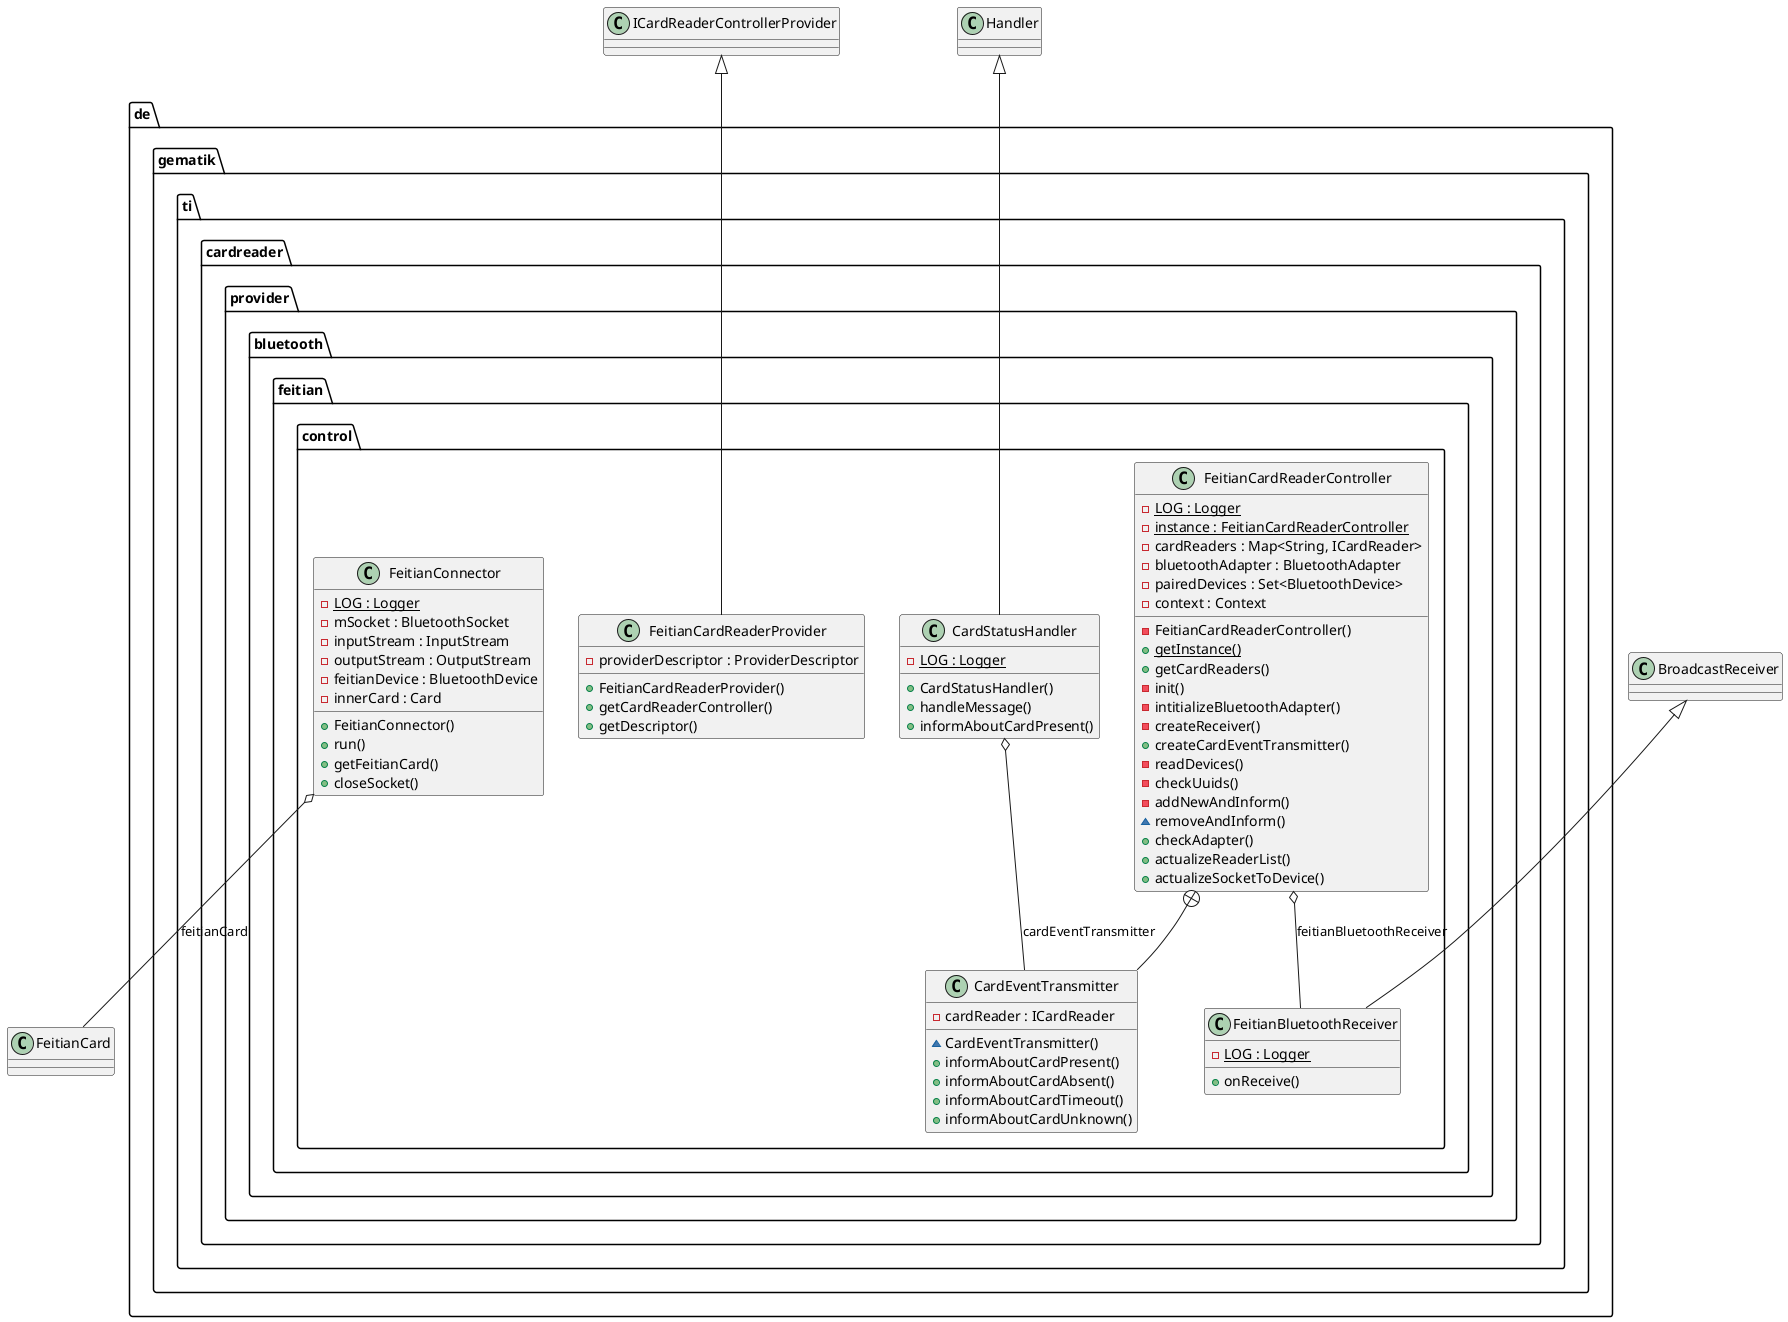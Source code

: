 @startuml



  package de.gematik.ti.cardreader.provider.bluetooth.feitian {
    package de.gematik.ti.cardreader.provider.bluetooth.feitian.control {
      class CardStatusHandler {
          {static} - LOG : Logger
          + CardStatusHandler()
          + handleMessage()
          + informAboutCardPresent()
      }
    }
  }
  

  package de.gematik.ti.cardreader.provider.bluetooth.feitian {
    package de.gematik.ti.cardreader.provider.bluetooth.feitian.control {
      class FeitianBluetoothReceiver {
          {static} - LOG : Logger
          + onReceive()
      }
    }
  }
  

  package de.gematik.ti.cardreader.provider.bluetooth.feitian {
    package de.gematik.ti.cardreader.provider.bluetooth.feitian.control {
      class FeitianCardReaderController {
          {static} - LOG : Logger
          {static} - instance : FeitianCardReaderController
          - cardReaders : Map<String, ICardReader>
          - bluetoothAdapter : BluetoothAdapter
          - pairedDevices : Set<BluetoothDevice>
          - context : Context
          - FeitianCardReaderController()
          {static} + getInstance()
          + getCardReaders()
          - init()
          - intitializeBluetoothAdapter()
          - createReceiver()
          + createCardEventTransmitter()
          - readDevices()
          - checkUuids()
          - addNewAndInform()
          ~ removeAndInform()
          + checkAdapter()
          + actualizeReaderList()
          + actualizeSocketToDevice()
      }
    }
  }
  

  package de.gematik.ti.cardreader.provider.bluetooth.feitian {
    package de.gematik.ti.cardreader.provider.bluetooth.feitian.control {
      class CardEventTransmitter {
          - cardReader : ICardReader
          ~ CardEventTransmitter()
          + informAboutCardPresent()
          + informAboutCardAbsent()
          + informAboutCardTimeout()
          + informAboutCardUnknown()
      }
    }
  }
  

  package de.gematik.ti.cardreader.provider.bluetooth.feitian {
    package de.gematik.ti.cardreader.provider.bluetooth.feitian.control {
      class FeitianCardReaderProvider {
          - providerDescriptor : ProviderDescriptor
          + FeitianCardReaderProvider()
          + getCardReaderController()
          + getDescriptor()
      }
    }
  }
  

  package de.gematik.ti.cardreader.provider.bluetooth.feitian {
    package de.gematik.ti.cardreader.provider.bluetooth.feitian.control {
      class FeitianConnector {
          {static} - LOG : Logger
          - mSocket : BluetoothSocket
          - inputStream : InputStream
          - outputStream : OutputStream
          - feitianDevice : BluetoothDevice
          - innerCard : Card
          + FeitianConnector()
          + run()
          + getFeitianCard()
          + closeSocket()
      }
    }
  }
  

  CardStatusHandler -up-|> Handler
  CardStatusHandler o-- CardEventTransmitter : cardEventTransmitter
  FeitianBluetoothReceiver -up-|> BroadcastReceiver
  FeitianCardReaderController o-- FeitianBluetoothReceiver : feitianBluetoothReceiver
  FeitianCardReaderController +-down- CardEventTransmitter
  FeitianCardReaderProvider -up-|> ICardReaderControllerProvider
  FeitianConnector o-- FeitianCard : feitianCard









@enduml
